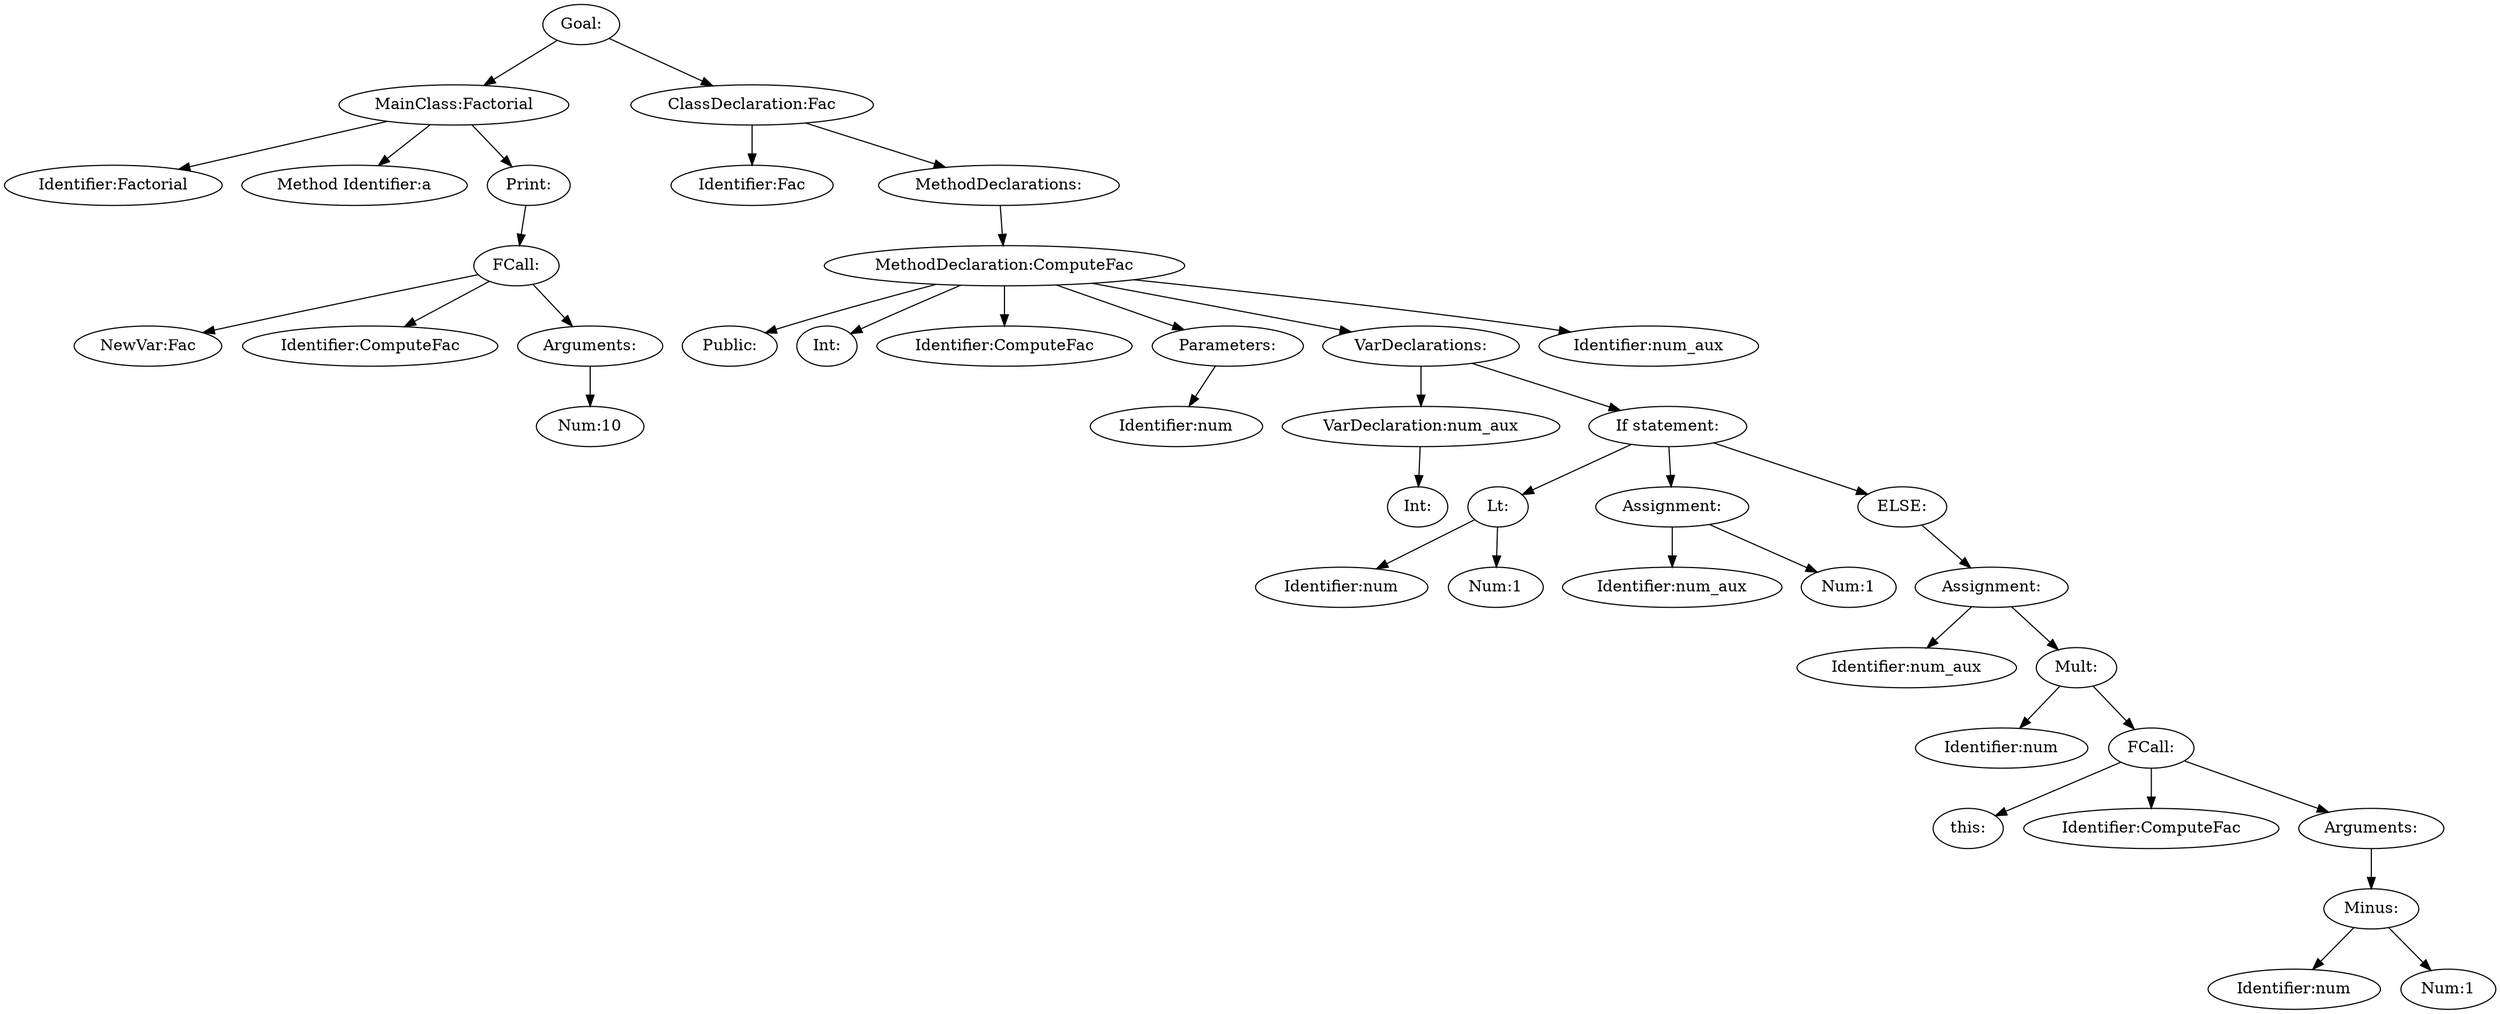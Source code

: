 digraph {
n0 [label="Goal:"];
n1 [label="MainClass:Factorial"];
n2 [label="Identifier:Factorial"];
n1 -> n2
n3 [label="Method Identifier:a"];
n1 -> n3
n4 [label="Print:"];
n5 [label="FCall:"];
n6 [label="NewVar:Fac"];
n5 -> n6
n7 [label="Identifier:ComputeFac"];
n5 -> n7
n8 [label="Arguments:"];
n9 [label="Num:10"];
n8 -> n9
n5 -> n8
n4 -> n5
n1 -> n4
n0 -> n1
n10 [label="ClassDeclaration:Fac"];
n11 [label="Identifier:Fac"];
n10 -> n11
n12 [label="MethodDeclarations:"];
n13 [label="MethodDeclaration:ComputeFac"];
n14 [label="Public:"];
n13 -> n14
n15 [label="Int:"];
n13 -> n15
n16 [label="Identifier:ComputeFac"];
n13 -> n16
n17 [label="Parameters:"];
n18 [label="Identifier:num"];
n17 -> n18
n13 -> n17
n19 [label="VarDeclarations:"];
n20 [label="VarDeclaration:num_aux"];
n21 [label="Int:"];
n20 -> n21
n19 -> n20
n22 [label="If statement:"];
n23 [label="Lt:"];
n24 [label="Identifier:num"];
n23 -> n24
n25 [label="Num:1"];
n23 -> n25
n22 -> n23
n26 [label="Assignment:"];
n27 [label="Identifier:num_aux"];
n26 -> n27
n28 [label="Num:1"];
n26 -> n28
n22 -> n26
n29 [label="ELSE:"];
n30 [label="Assignment:"];
n31 [label="Identifier:num_aux"];
n30 -> n31
n32 [label="Mult:"];
n33 [label="Identifier:num"];
n32 -> n33
n34 [label="FCall:"];
n35 [label="this:"];
n34 -> n35
n36 [label="Identifier:ComputeFac"];
n34 -> n36
n37 [label="Arguments:"];
n38 [label="Minus:"];
n39 [label="Identifier:num"];
n38 -> n39
n40 [label="Num:1"];
n38 -> n40
n37 -> n38
n34 -> n37
n32 -> n34
n30 -> n32
n29 -> n30
n22 -> n29
n19 -> n22
n13 -> n19
n41 [label="Identifier:num_aux"];
n13 -> n41
n12 -> n13
n10 -> n12
n0 -> n10
}
